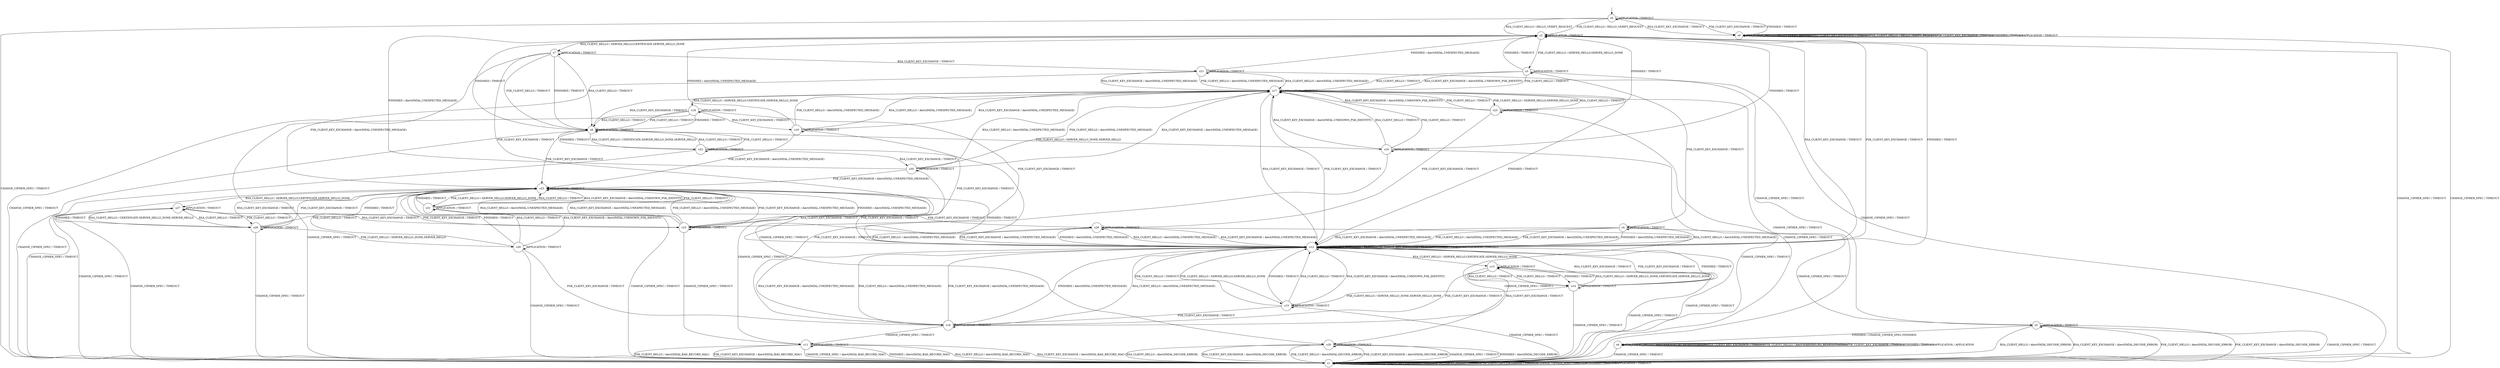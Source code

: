 digraph g {
__start0 [label="" shape="none"];

	s0 [shape="circle" label="s0"];
	s1 [shape="circle" label="s1"];
	s2 [shape="circle" label="s2"];
	s3 [shape="circle" label="s3"];
	s4 [shape="circle" label="s4"];
	s5 [shape="circle" label="s5"];
	s6 [shape="circle" label="s6"];
	s7 [shape="circle" label="s7"];
	s8 [shape="circle" label="s8"];
	s9 [shape="circle" label="s9"];
	s10 [shape="circle" label="s10"];
	s11 [shape="circle" label="s11"];
	s12 [shape="circle" label="s12"];
	s13 [shape="circle" label="s13"];
	s14 [shape="circle" label="s14"];
	s15 [shape="circle" label="s15"];
	s16 [shape="circle" label="s16"];
	s17 [shape="circle" label="s17"];
	s18 [shape="circle" label="s18"];
	s19 [shape="circle" label="s19"];
	s20 [shape="circle" label="s20"];
	s21 [shape="circle" label="s21"];
	s22 [shape="circle" label="s22"];
	s23 [shape="circle" label="s23"];
	s24 [shape="circle" label="s24"];
	s25 [shape="circle" label="s25"];
	s26 [shape="circle" label="s26"];
	s27 [shape="circle" label="s27"];
	s28 [shape="circle" label="s28"];
	s29 [shape="circle" label="s29"];
	s30 [shape="circle" label="s30"];
	s31 [shape="circle" label="s31"];
	s0 -> s2 [label="RSA_CLIENT_HELLO / HELLO_VERIFY_REQUEST"];
	s0 -> s9 [label="RSA_CLIENT_KEY_EXCHANGE / TIMEOUT"];
	s0 -> s2 [label="PSK_CLIENT_HELLO / HELLO_VERIFY_REQUEST"];
	s0 -> s9 [label="PSK_CLIENT_KEY_EXCHANGE / TIMEOUT"];
	s0 -> s1 [label="CHANGE_CIPHER_SPEC / TIMEOUT"];
	s0 -> s9 [label="FINISHED / TIMEOUT"];
	s0 -> s0 [label="APPLICATION / TIMEOUT"];
	s1 -> s1 [label="RSA_CLIENT_HELLO / TIMEOUT"];
	s1 -> s1 [label="RSA_CLIENT_KEY_EXCHANGE / TIMEOUT"];
	s1 -> s1 [label="PSK_CLIENT_HELLO / TIMEOUT"];
	s1 -> s1 [label="PSK_CLIENT_KEY_EXCHANGE / TIMEOUT"];
	s1 -> s1 [label="CHANGE_CIPHER_SPEC / TIMEOUT"];
	s1 -> s1 [label="FINISHED / TIMEOUT"];
	s1 -> s1 [label="APPLICATION / TIMEOUT"];
	s2 -> s7 [label="RSA_CLIENT_HELLO / SERVER_HELLO,CERTIFICATE,SERVER_HELLO_DONE"];
	s2 -> s12 [label="RSA_CLIENT_KEY_EXCHANGE / TIMEOUT"];
	s2 -> s3 [label="PSK_CLIENT_HELLO / SERVER_HELLO,SERVER_HELLO_DONE"];
	s2 -> s12 [label="PSK_CLIENT_KEY_EXCHANGE / TIMEOUT"];
	s2 -> s1 [label="CHANGE_CIPHER_SPEC / TIMEOUT"];
	s2 -> s12 [label="FINISHED / TIMEOUT"];
	s2 -> s2 [label="APPLICATION / TIMEOUT"];
	s3 -> s17 [label="RSA_CLIENT_HELLO / TIMEOUT"];
	s3 -> s17 [label="RSA_CLIENT_KEY_EXCHANGE / Alert(FATAL,UNKNOWN_PSK_IDENTITY)"];
	s3 -> s17 [label="PSK_CLIENT_HELLO / TIMEOUT"];
	s3 -> s4 [label="PSK_CLIENT_KEY_EXCHANGE / TIMEOUT"];
	s3 -> s1 [label="CHANGE_CIPHER_SPEC / TIMEOUT"];
	s3 -> s2 [label="FINISHED / TIMEOUT"];
	s3 -> s3 [label="APPLICATION / TIMEOUT"];
	s4 -> s12 [label="RSA_CLIENT_HELLO / Alert(FATAL,UNEXPECTED_MESSAGE)"];
	s4 -> s12 [label="RSA_CLIENT_KEY_EXCHANGE / Alert(FATAL,UNEXPECTED_MESSAGE)"];
	s4 -> s12 [label="PSK_CLIENT_HELLO / Alert(FATAL,UNEXPECTED_MESSAGE)"];
	s4 -> s12 [label="PSK_CLIENT_KEY_EXCHANGE / Alert(FATAL,UNEXPECTED_MESSAGE)"];
	s4 -> s5 [label="CHANGE_CIPHER_SPEC / TIMEOUT"];
	s4 -> s12 [label="FINISHED / Alert(FATAL,UNEXPECTED_MESSAGE)"];
	s4 -> s4 [label="APPLICATION / TIMEOUT"];
	s5 -> s1 [label="RSA_CLIENT_HELLO / Alert(FATAL,DECODE_ERROR)"];
	s5 -> s1 [label="RSA_CLIENT_KEY_EXCHANGE / Alert(FATAL,DECODE_ERROR)"];
	s5 -> s1 [label="PSK_CLIENT_HELLO / Alert(FATAL,DECODE_ERROR)"];
	s5 -> s1 [label="PSK_CLIENT_KEY_EXCHANGE / Alert(FATAL,DECODE_ERROR)"];
	s5 -> s1 [label="CHANGE_CIPHER_SPEC / TIMEOUT"];
	s5 -> s6 [label="FINISHED / CHANGE_CIPHER_SPEC,FINISHED"];
	s5 -> s5 [label="APPLICATION / TIMEOUT"];
	s6 -> s6 [label="RSA_CLIENT_HELLO / Alert(WARNING,NO_RENEGOTIATION)"];
	s6 -> s6 [label="RSA_CLIENT_KEY_EXCHANGE / TIMEOUT"];
	s6 -> s6 [label="PSK_CLIENT_HELLO / Alert(WARNING,NO_RENEGOTIATION)"];
	s6 -> s6 [label="PSK_CLIENT_KEY_EXCHANGE / TIMEOUT"];
	s6 -> s1 [label="CHANGE_CIPHER_SPEC / TIMEOUT"];
	s6 -> s6 [label="FINISHED / TIMEOUT"];
	s6 -> s6 [label="APPLICATION / APPLICATION"];
	s7 -> s8 [label="RSA_CLIENT_HELLO / TIMEOUT"];
	s7 -> s21 [label="RSA_CLIENT_KEY_EXCHANGE / TIMEOUT"];
	s7 -> s8 [label="PSK_CLIENT_HELLO / TIMEOUT"];
	s7 -> s10 [label="PSK_CLIENT_KEY_EXCHANGE / TIMEOUT"];
	s7 -> s1 [label="CHANGE_CIPHER_SPEC / TIMEOUT"];
	s7 -> s8 [label="FINISHED / TIMEOUT"];
	s7 -> s7 [label="APPLICATION / TIMEOUT"];
	s8 -> s22 [label="RSA_CLIENT_HELLO / CERTIFICATE,SERVER_HELLO_DONE,SERVER_HELLO"];
	s8 -> s17 [label="RSA_CLIENT_KEY_EXCHANGE / TIMEOUT"];
	s8 -> s24 [label="PSK_CLIENT_HELLO / SERVER_HELLO_DONE,SERVER_HELLO"];
	s8 -> s23 [label="PSK_CLIENT_KEY_EXCHANGE / TIMEOUT"];
	s8 -> s1 [label="CHANGE_CIPHER_SPEC / TIMEOUT"];
	s8 -> s2 [label="FINISHED / TIMEOUT"];
	s8 -> s8 [label="APPLICATION / TIMEOUT"];
	s9 -> s9 [label="RSA_CLIENT_HELLO / HELLO_VERIFY_REQUEST"];
	s9 -> s9 [label="RSA_CLIENT_KEY_EXCHANGE / TIMEOUT"];
	s9 -> s9 [label="PSK_CLIENT_HELLO / HELLO_VERIFY_REQUEST"];
	s9 -> s9 [label="PSK_CLIENT_KEY_EXCHANGE / TIMEOUT"];
	s9 -> s1 [label="CHANGE_CIPHER_SPEC / TIMEOUT"];
	s9 -> s9 [label="FINISHED / TIMEOUT"];
	s9 -> s9 [label="APPLICATION / TIMEOUT"];
	s10 -> s23 [label="RSA_CLIENT_HELLO / Alert(FATAL,UNEXPECTED_MESSAGE)"];
	s10 -> s23 [label="RSA_CLIENT_KEY_EXCHANGE / Alert(FATAL,UNEXPECTED_MESSAGE)"];
	s10 -> s23 [label="PSK_CLIENT_HELLO / Alert(FATAL,UNEXPECTED_MESSAGE)"];
	s10 -> s23 [label="PSK_CLIENT_KEY_EXCHANGE / Alert(FATAL,UNEXPECTED_MESSAGE)"];
	s10 -> s11 [label="CHANGE_CIPHER_SPEC / TIMEOUT"];
	s10 -> s23 [label="FINISHED / Alert(FATAL,UNEXPECTED_MESSAGE)"];
	s10 -> s10 [label="APPLICATION / TIMEOUT"];
	s11 -> s1 [label="RSA_CLIENT_HELLO / Alert(FATAL,BAD_RECORD_MAC)"];
	s11 -> s1 [label="RSA_CLIENT_KEY_EXCHANGE / Alert(FATAL,BAD_RECORD_MAC)"];
	s11 -> s1 [label="PSK_CLIENT_HELLO / Alert(FATAL,BAD_RECORD_MAC)"];
	s11 -> s1 [label="PSK_CLIENT_KEY_EXCHANGE / Alert(FATAL,BAD_RECORD_MAC)"];
	s11 -> s1 [label="CHANGE_CIPHER_SPEC / Alert(FATAL,BAD_RECORD_MAC)"];
	s11 -> s1 [label="FINISHED / Alert(FATAL,BAD_RECORD_MAC)"];
	s11 -> s11 [label="APPLICATION / TIMEOUT"];
	s12 -> s13 [label="RSA_CLIENT_HELLO / SERVER_HELLO,CERTIFICATE,SERVER_HELLO_DONE"];
	s12 -> s12 [label="RSA_CLIENT_KEY_EXCHANGE / TIMEOUT"];
	s12 -> s15 [label="PSK_CLIENT_HELLO / SERVER_HELLO,SERVER_HELLO_DONE"];
	s12 -> s12 [label="PSK_CLIENT_KEY_EXCHANGE / TIMEOUT"];
	s12 -> s1 [label="CHANGE_CIPHER_SPEC / TIMEOUT"];
	s12 -> s12 [label="FINISHED / TIMEOUT"];
	s12 -> s12 [label="APPLICATION / TIMEOUT"];
	s13 -> s14 [label="RSA_CLIENT_HELLO / TIMEOUT"];
	s13 -> s16 [label="RSA_CLIENT_KEY_EXCHANGE / TIMEOUT"];
	s13 -> s14 [label="PSK_CLIENT_HELLO / TIMEOUT"];
	s13 -> s16 [label="PSK_CLIENT_KEY_EXCHANGE / TIMEOUT"];
	s13 -> s1 [label="CHANGE_CIPHER_SPEC / TIMEOUT"];
	s13 -> s14 [label="FINISHED / TIMEOUT"];
	s13 -> s13 [label="APPLICATION / TIMEOUT"];
	s14 -> s13 [label="RSA_CLIENT_HELLO / SERVER_HELLO_DONE,CERTIFICATE,SERVER_HELLO_DONE"];
	s14 -> s12 [label="RSA_CLIENT_KEY_EXCHANGE / TIMEOUT"];
	s14 -> s15 [label="PSK_CLIENT_HELLO / SERVER_HELLO_DONE,SERVER_HELLO_DONE"];
	s14 -> s12 [label="PSK_CLIENT_KEY_EXCHANGE / TIMEOUT"];
	s14 -> s1 [label="CHANGE_CIPHER_SPEC / TIMEOUT"];
	s14 -> s12 [label="FINISHED / TIMEOUT"];
	s14 -> s14 [label="APPLICATION / TIMEOUT"];
	s15 -> s12 [label="RSA_CLIENT_HELLO / TIMEOUT"];
	s15 -> s12 [label="RSA_CLIENT_KEY_EXCHANGE / Alert(FATAL,UNKNOWN_PSK_IDENTITY)"];
	s15 -> s12 [label="PSK_CLIENT_HELLO / TIMEOUT"];
	s15 -> s16 [label="PSK_CLIENT_KEY_EXCHANGE / TIMEOUT"];
	s15 -> s1 [label="CHANGE_CIPHER_SPEC / TIMEOUT"];
	s15 -> s12 [label="FINISHED / TIMEOUT"];
	s15 -> s15 [label="APPLICATION / TIMEOUT"];
	s16 -> s12 [label="RSA_CLIENT_HELLO / Alert(FATAL,UNEXPECTED_MESSAGE)"];
	s16 -> s12 [label="RSA_CLIENT_KEY_EXCHANGE / Alert(FATAL,UNEXPECTED_MESSAGE)"];
	s16 -> s12 [label="PSK_CLIENT_HELLO / Alert(FATAL,UNEXPECTED_MESSAGE)"];
	s16 -> s12 [label="PSK_CLIENT_KEY_EXCHANGE / Alert(FATAL,UNEXPECTED_MESSAGE)"];
	s16 -> s11 [label="CHANGE_CIPHER_SPEC / TIMEOUT"];
	s16 -> s12 [label="FINISHED / Alert(FATAL,UNEXPECTED_MESSAGE)"];
	s16 -> s16 [label="APPLICATION / TIMEOUT"];
	s17 -> s18 [label="RSA_CLIENT_HELLO / SERVER_HELLO,CERTIFICATE,SERVER_HELLO_DONE"];
	s17 -> s12 [label="RSA_CLIENT_KEY_EXCHANGE / TIMEOUT"];
	s17 -> s25 [label="PSK_CLIENT_HELLO / SERVER_HELLO,SERVER_HELLO_DONE"];
	s17 -> s12 [label="PSK_CLIENT_KEY_EXCHANGE / TIMEOUT"];
	s17 -> s1 [label="CHANGE_CIPHER_SPEC / TIMEOUT"];
	s17 -> s12 [label="FINISHED / TIMEOUT"];
	s17 -> s17 [label="APPLICATION / TIMEOUT"];
	s18 -> s8 [label="RSA_CLIENT_HELLO / TIMEOUT"];
	s18 -> s19 [label="RSA_CLIENT_KEY_EXCHANGE / TIMEOUT"];
	s18 -> s8 [label="PSK_CLIENT_HELLO / TIMEOUT"];
	s18 -> s10 [label="PSK_CLIENT_KEY_EXCHANGE / TIMEOUT"];
	s18 -> s1 [label="CHANGE_CIPHER_SPEC / TIMEOUT"];
	s18 -> s8 [label="FINISHED / TIMEOUT"];
	s18 -> s18 [label="APPLICATION / TIMEOUT"];
	s19 -> s17 [label="RSA_CLIENT_HELLO / Alert(FATAL,UNEXPECTED_MESSAGE)"];
	s19 -> s17 [label="RSA_CLIENT_KEY_EXCHANGE / Alert(FATAL,UNEXPECTED_MESSAGE)"];
	s19 -> s17 [label="PSK_CLIENT_HELLO / Alert(FATAL,UNEXPECTED_MESSAGE)"];
	s19 -> s23 [label="PSK_CLIENT_KEY_EXCHANGE / Alert(FATAL,UNEXPECTED_MESSAGE)"];
	s19 -> s20 [label="CHANGE_CIPHER_SPEC / TIMEOUT"];
	s19 -> s2 [label="FINISHED / Alert(FATAL,UNEXPECTED_MESSAGE)"];
	s19 -> s19 [label="APPLICATION / TIMEOUT"];
	s20 -> s1 [label="RSA_CLIENT_HELLO / Alert(FATAL,DECODE_ERROR)"];
	s20 -> s1 [label="RSA_CLIENT_KEY_EXCHANGE / Alert(FATAL,DECODE_ERROR)"];
	s20 -> s1 [label="PSK_CLIENT_HELLO / Alert(FATAL,DECODE_ERROR)"];
	s20 -> s1 [label="PSK_CLIENT_KEY_EXCHANGE / Alert(FATAL,DECODE_ERROR)"];
	s20 -> s1 [label="CHANGE_CIPHER_SPEC / TIMEOUT"];
	s20 -> s1 [label="FINISHED / Alert(FATAL,DECODE_ERROR)"];
	s20 -> s20 [label="APPLICATION / TIMEOUT"];
	s21 -> s17 [label="RSA_CLIENT_HELLO / Alert(FATAL,UNEXPECTED_MESSAGE)"];
	s21 -> s17 [label="RSA_CLIENT_KEY_EXCHANGE / Alert(FATAL,UNEXPECTED_MESSAGE)"];
	s21 -> s17 [label="PSK_CLIENT_HELLO / Alert(FATAL,UNEXPECTED_MESSAGE)"];
	s21 -> s23 [label="PSK_CLIENT_KEY_EXCHANGE / Alert(FATAL,UNEXPECTED_MESSAGE)"];
	s21 -> s5 [label="CHANGE_CIPHER_SPEC / TIMEOUT"];
	s21 -> s2 [label="FINISHED / Alert(FATAL,UNEXPECTED_MESSAGE)"];
	s21 -> s21 [label="APPLICATION / TIMEOUT"];
	s22 -> s8 [label="RSA_CLIENT_HELLO / TIMEOUT"];
	s22 -> s30 [label="RSA_CLIENT_KEY_EXCHANGE / TIMEOUT"];
	s22 -> s8 [label="PSK_CLIENT_HELLO / TIMEOUT"];
	s22 -> s10 [label="PSK_CLIENT_KEY_EXCHANGE / TIMEOUT"];
	s22 -> s1 [label="CHANGE_CIPHER_SPEC / TIMEOUT"];
	s22 -> s8 [label="FINISHED / TIMEOUT"];
	s22 -> s22 [label="APPLICATION / TIMEOUT"];
	s23 -> s27 [label="RSA_CLIENT_HELLO / SERVER_HELLO,CERTIFICATE,SERVER_HELLO_DONE"];
	s23 -> s12 [label="RSA_CLIENT_KEY_EXCHANGE / TIMEOUT"];
	s23 -> s31 [label="PSK_CLIENT_HELLO / SERVER_HELLO,SERVER_HELLO_DONE"];
	s23 -> s12 [label="PSK_CLIENT_KEY_EXCHANGE / TIMEOUT"];
	s23 -> s1 [label="CHANGE_CIPHER_SPEC / TIMEOUT"];
	s23 -> s12 [label="FINISHED / TIMEOUT"];
	s23 -> s23 [label="APPLICATION / TIMEOUT"];
	s24 -> s17 [label="RSA_CLIENT_HELLO / TIMEOUT"];
	s24 -> s17 [label="RSA_CLIENT_KEY_EXCHANGE / Alert(FATAL,UNKNOWN_PSK_IDENTITY)"];
	s24 -> s17 [label="PSK_CLIENT_HELLO / TIMEOUT"];
	s24 -> s16 [label="PSK_CLIENT_KEY_EXCHANGE / TIMEOUT"];
	s24 -> s1 [label="CHANGE_CIPHER_SPEC / TIMEOUT"];
	s24 -> s2 [label="FINISHED / TIMEOUT"];
	s24 -> s24 [label="APPLICATION / TIMEOUT"];
	s25 -> s17 [label="RSA_CLIENT_HELLO / TIMEOUT"];
	s25 -> s17 [label="RSA_CLIENT_KEY_EXCHANGE / Alert(FATAL,UNKNOWN_PSK_IDENTITY)"];
	s25 -> s17 [label="PSK_CLIENT_HELLO / TIMEOUT"];
	s25 -> s26 [label="PSK_CLIENT_KEY_EXCHANGE / TIMEOUT"];
	s25 -> s1 [label="CHANGE_CIPHER_SPEC / TIMEOUT"];
	s25 -> s2 [label="FINISHED / TIMEOUT"];
	s25 -> s25 [label="APPLICATION / TIMEOUT"];
	s26 -> s12 [label="RSA_CLIENT_HELLO / Alert(FATAL,UNEXPECTED_MESSAGE)"];
	s26 -> s12 [label="RSA_CLIENT_KEY_EXCHANGE / Alert(FATAL,UNEXPECTED_MESSAGE)"];
	s26 -> s12 [label="PSK_CLIENT_HELLO / Alert(FATAL,UNEXPECTED_MESSAGE)"];
	s26 -> s12 [label="PSK_CLIENT_KEY_EXCHANGE / Alert(FATAL,UNEXPECTED_MESSAGE)"];
	s26 -> s20 [label="CHANGE_CIPHER_SPEC / TIMEOUT"];
	s26 -> s12 [label="FINISHED / Alert(FATAL,UNEXPECTED_MESSAGE)"];
	s26 -> s26 [label="APPLICATION / TIMEOUT"];
	s27 -> s28 [label="RSA_CLIENT_HELLO / TIMEOUT"];
	s27 -> s10 [label="RSA_CLIENT_KEY_EXCHANGE / TIMEOUT"];
	s27 -> s28 [label="PSK_CLIENT_HELLO / TIMEOUT"];
	s27 -> s10 [label="PSK_CLIENT_KEY_EXCHANGE / TIMEOUT"];
	s27 -> s1 [label="CHANGE_CIPHER_SPEC / TIMEOUT"];
	s27 -> s28 [label="FINISHED / TIMEOUT"];
	s27 -> s27 [label="APPLICATION / TIMEOUT"];
	s28 -> s27 [label="RSA_CLIENT_HELLO / CERTIFICATE,SERVER_HELLO_DONE,SERVER_HELLO"];
	s28 -> s23 [label="RSA_CLIENT_KEY_EXCHANGE / TIMEOUT"];
	s28 -> s29 [label="PSK_CLIENT_HELLO / SERVER_HELLO_DONE,SERVER_HELLO"];
	s28 -> s23 [label="PSK_CLIENT_KEY_EXCHANGE / TIMEOUT"];
	s28 -> s1 [label="CHANGE_CIPHER_SPEC / TIMEOUT"];
	s28 -> s23 [label="FINISHED / TIMEOUT"];
	s28 -> s28 [label="APPLICATION / TIMEOUT"];
	s29 -> s23 [label="RSA_CLIENT_HELLO / TIMEOUT"];
	s29 -> s23 [label="RSA_CLIENT_KEY_EXCHANGE / Alert(FATAL,UNKNOWN_PSK_IDENTITY)"];
	s29 -> s23 [label="PSK_CLIENT_HELLO / TIMEOUT"];
	s29 -> s16 [label="PSK_CLIENT_KEY_EXCHANGE / TIMEOUT"];
	s29 -> s1 [label="CHANGE_CIPHER_SPEC / TIMEOUT"];
	s29 -> s23 [label="FINISHED / TIMEOUT"];
	s29 -> s29 [label="APPLICATION / TIMEOUT"];
	s30 -> s17 [label="RSA_CLIENT_HELLO / Alert(FATAL,UNEXPECTED_MESSAGE)"];
	s30 -> s17 [label="RSA_CLIENT_KEY_EXCHANGE / Alert(FATAL,UNEXPECTED_MESSAGE)"];
	s30 -> s17 [label="PSK_CLIENT_HELLO / Alert(FATAL,UNEXPECTED_MESSAGE)"];
	s30 -> s23 [label="PSK_CLIENT_KEY_EXCHANGE / Alert(FATAL,UNEXPECTED_MESSAGE)"];
	s30 -> s11 [label="CHANGE_CIPHER_SPEC / TIMEOUT"];
	s30 -> s2 [label="FINISHED / Alert(FATAL,UNEXPECTED_MESSAGE)"];
	s30 -> s30 [label="APPLICATION / TIMEOUT"];
	s31 -> s23 [label="RSA_CLIENT_HELLO / TIMEOUT"];
	s31 -> s23 [label="RSA_CLIENT_KEY_EXCHANGE / Alert(FATAL,UNKNOWN_PSK_IDENTITY)"];
	s31 -> s23 [label="PSK_CLIENT_HELLO / TIMEOUT"];
	s31 -> s26 [label="PSK_CLIENT_KEY_EXCHANGE / TIMEOUT"];
	s31 -> s1 [label="CHANGE_CIPHER_SPEC / TIMEOUT"];
	s31 -> s23 [label="FINISHED / TIMEOUT"];
	s31 -> s31 [label="APPLICATION / TIMEOUT"];

__start0 -> s0;
}
